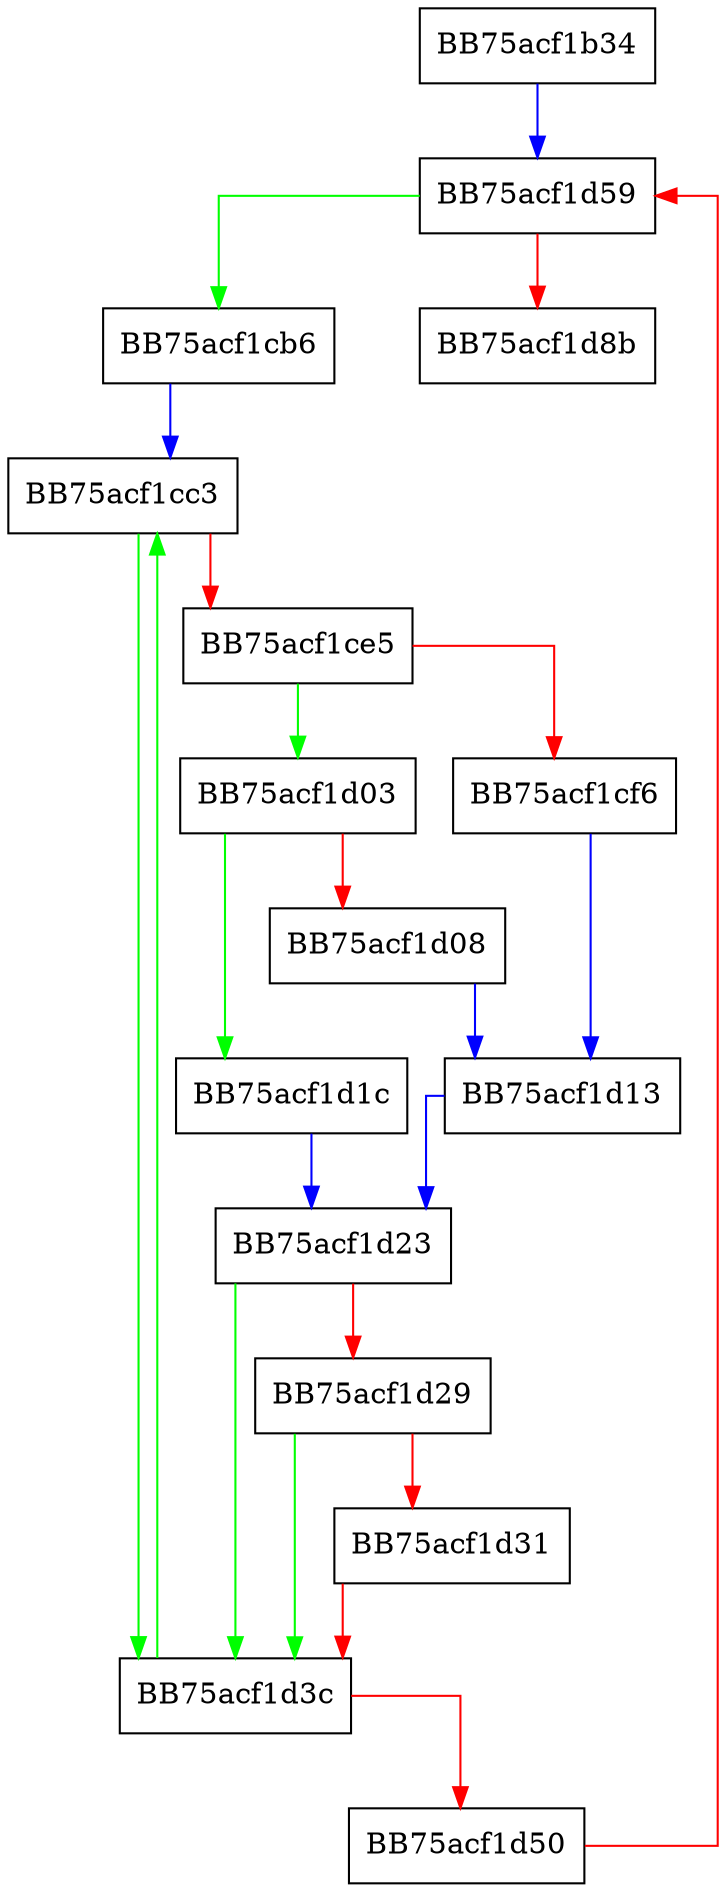 digraph parse_lbr_config_string {
  node [shape="box"];
  graph [splines=ortho];
  BB75acf1b34 -> BB75acf1d59 [color="blue"];
  BB75acf1cb6 -> BB75acf1cc3 [color="blue"];
  BB75acf1cc3 -> BB75acf1d3c [color="green"];
  BB75acf1cc3 -> BB75acf1ce5 [color="red"];
  BB75acf1ce5 -> BB75acf1d03 [color="green"];
  BB75acf1ce5 -> BB75acf1cf6 [color="red"];
  BB75acf1cf6 -> BB75acf1d13 [color="blue"];
  BB75acf1d03 -> BB75acf1d1c [color="green"];
  BB75acf1d03 -> BB75acf1d08 [color="red"];
  BB75acf1d08 -> BB75acf1d13 [color="blue"];
  BB75acf1d13 -> BB75acf1d23 [color="blue"];
  BB75acf1d1c -> BB75acf1d23 [color="blue"];
  BB75acf1d23 -> BB75acf1d3c [color="green"];
  BB75acf1d23 -> BB75acf1d29 [color="red"];
  BB75acf1d29 -> BB75acf1d3c [color="green"];
  BB75acf1d29 -> BB75acf1d31 [color="red"];
  BB75acf1d31 -> BB75acf1d3c [color="red"];
  BB75acf1d3c -> BB75acf1cc3 [color="green"];
  BB75acf1d3c -> BB75acf1d50 [color="red"];
  BB75acf1d50 -> BB75acf1d59 [color="red"];
  BB75acf1d59 -> BB75acf1cb6 [color="green"];
  BB75acf1d59 -> BB75acf1d8b [color="red"];
}